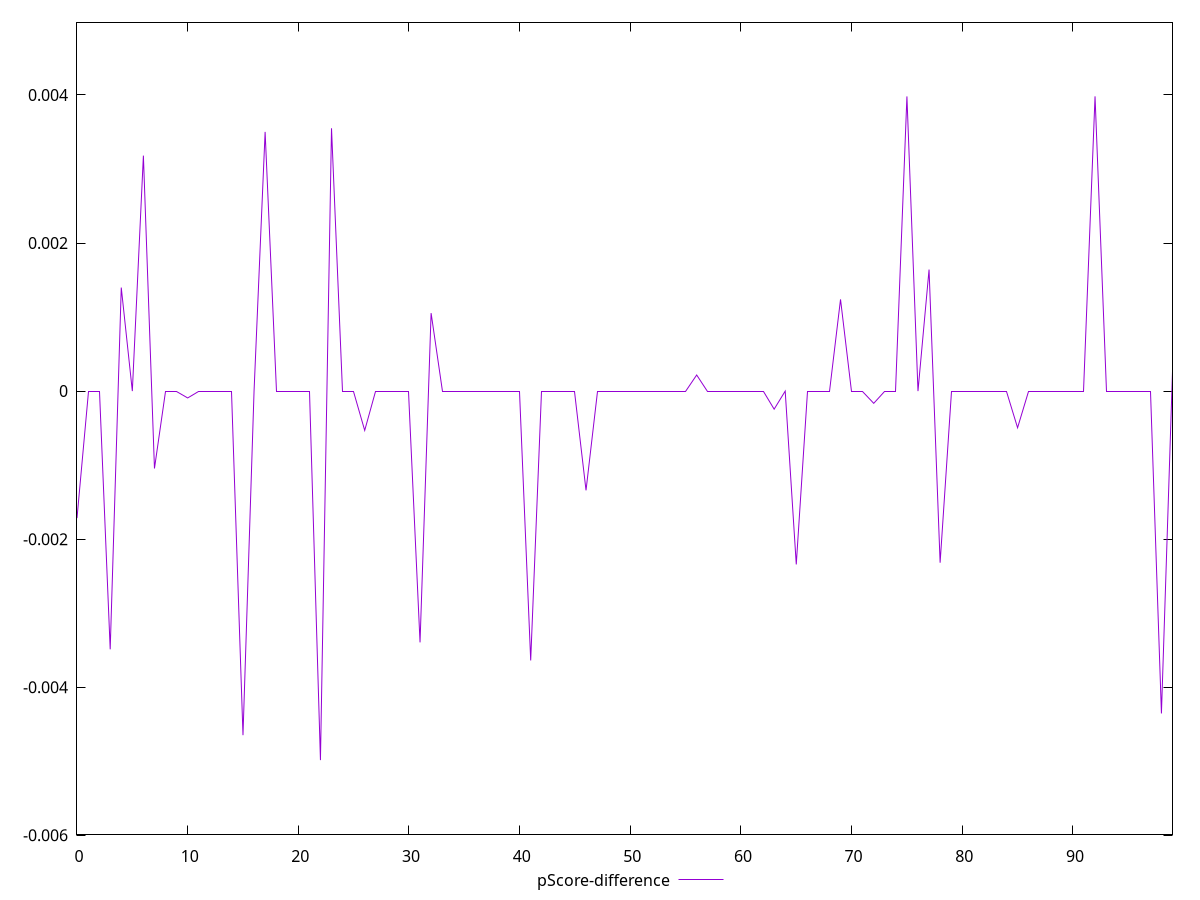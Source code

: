 reset

$pScoreDifference <<EOF
0 -0.0017155555555555813
1 0
2 0
3 -0.003487499952316342
4 0.0013983333110809681
5 0
6 0.00318083326021823
7 -0.0010450001557668065
8 0
9 0
10 -0.00009249965349833467
11 0
12 0
13 0
14 0
15 -0.004647500117619829
16 0
17 0.003501666784286539
18 0
19 0
20 0
21 0
22 -0.004984166622161834
23 0.0035500001907348144
24 0
25 0
26 -0.0005308334032694262
27 0
28 0
29 0
30 0
31 -0.0033941662311554044
32 0.0010533332824707031
33 0
34 0
35 0
36 0
37 0
38 0
39 0
40 0
41 -0.003638333479563438
42 0
43 0
44 0
45 0
46 -0.0013408335049946984
47 0
48 0
49 0
50 0
51 0
52 0
53 0
54 0
55 0
56 0.00021750013033550175
57 0
58 0
59 0
60 0
61 0
62 0
63 -0.00024416645367941747
64 0
65 -0.002340833346048954
66 0
67 0
68 0
69 0.0012391666571298643
70 0
71 0
72 -0.00016499996185304067
73 0
74 0
75 0.003980000019073504
76 0
77 0.001641666491826288
78 -0.00231833338737486
79 0
80 0
81 0
82 0
83 0
84 0
85 -0.0004950002829233746
86 0
87 0
88 0
89 0
90 0
91 0
92 0.003981666167577114
93 0
94 0
95 0
96 0
97 0
98 -0.00435416698455815
99 0.0002633337179819284
EOF

set key outside below
set xrange [0:99]
set yrange [-0.005984166622161834:0.004981666167577114]
set trange [-0.005984166622161834:0.004981666167577114]
set terminal svg size 640, 500 enhanced background rgb 'white'
set output "report_00026_2021-02-22T21:38:55.199Z/uses-rel-preconnect/samples/pages+cached+noadtech+nomedia/pScore-difference/values.svg"

plot $pScoreDifference title "pScore-difference" with line

reset
